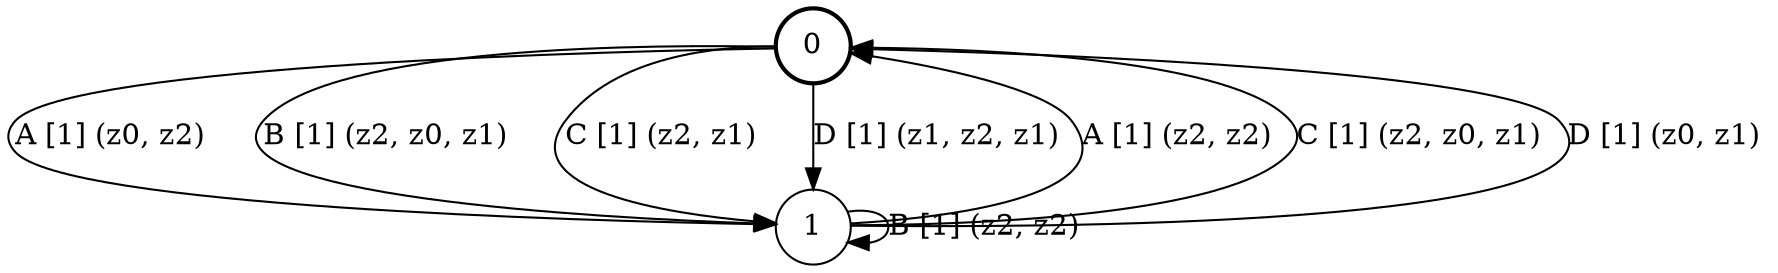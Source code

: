 # generated file, don't try to modify
# command: dot -Tpng <filename> > tree.png
digraph Automaton {
    node [shape = circle];
    0 [style = "bold"];
    0 -> 1 [label = "A [1] (z0, z2) "];
    0 -> 1 [label = "B [1] (z2, z0, z1) "];
    0 -> 1 [label = "C [1] (z2, z1) "];
    0 -> 1 [label = "D [1] (z1, z2, z1) "];
    1 -> 0 [label = "A [1] (z2, z2) "];
    1 -> 1 [label = "B [1] (z2, z2) "];
    1 -> 0 [label = "C [1] (z2, z0, z1) "];
    1 -> 0 [label = "D [1] (z0, z1) "];
}
